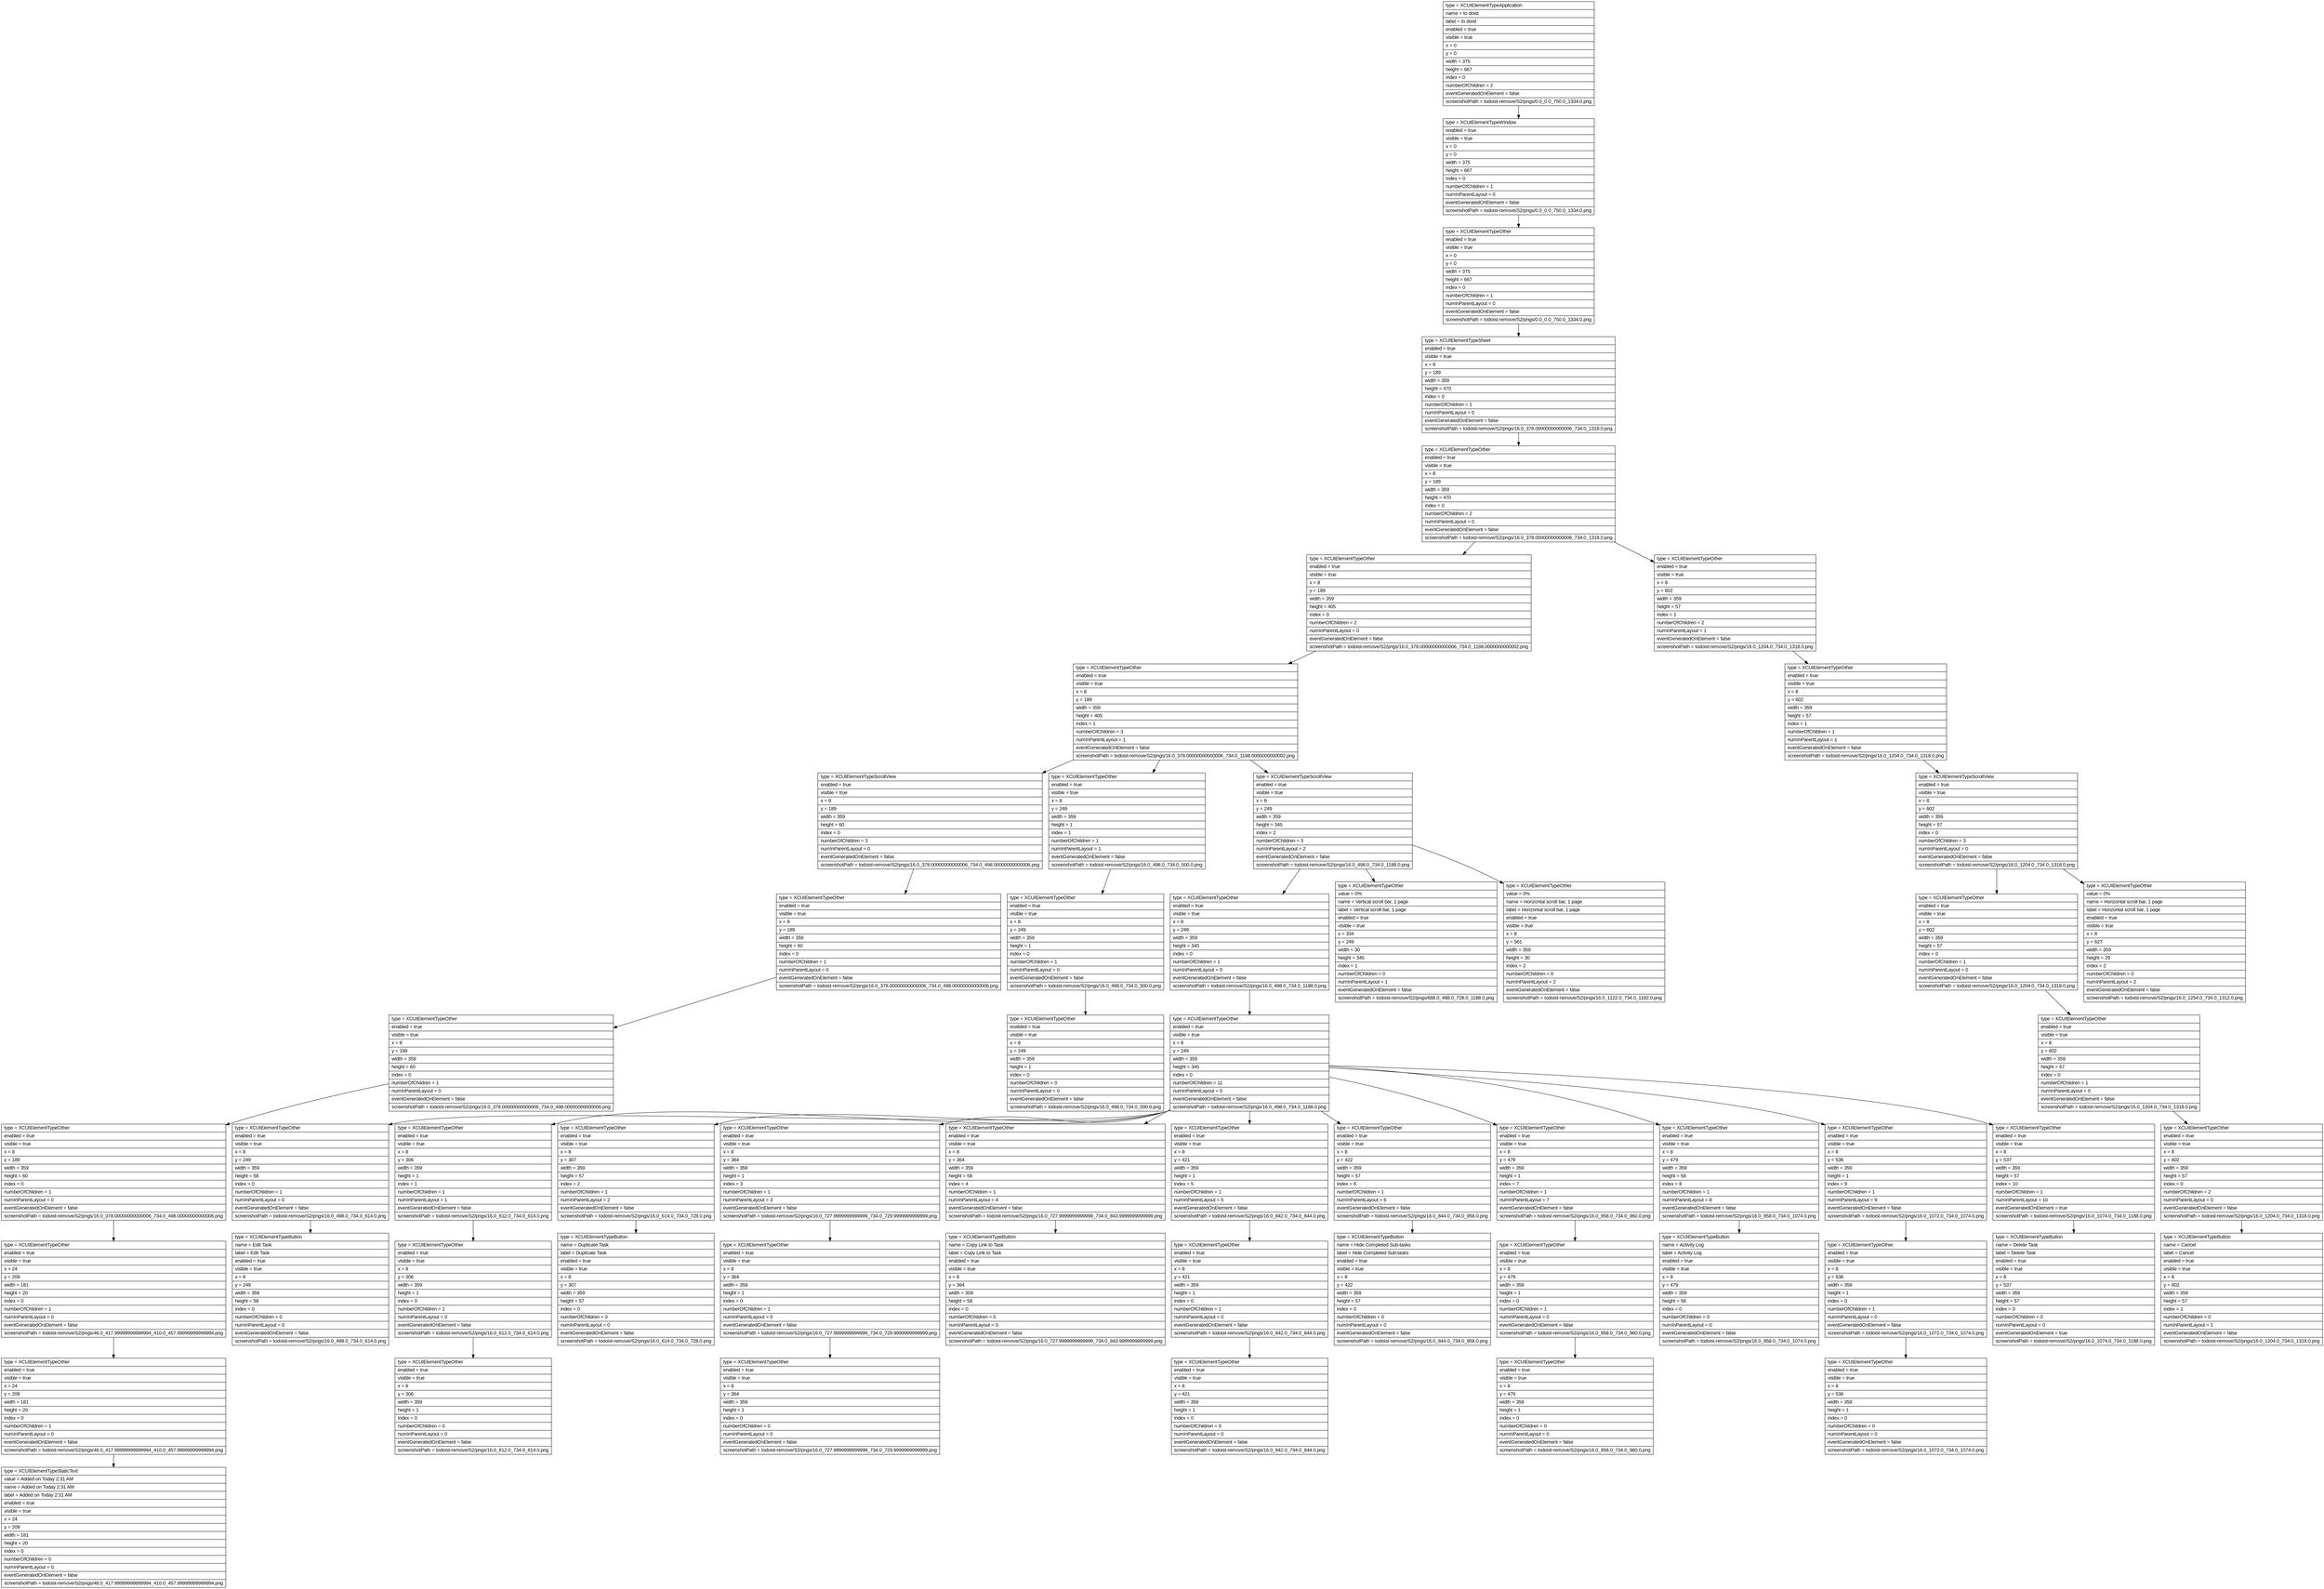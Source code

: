 digraph Layout {

	node [shape=record fontname=Arial];

	0	[label="{type = XCUIElementTypeApplication\l|name = to doist\l|label = to doist\l|enabled = true\l|visible = true\l|x = 0\l|y = 0\l|width = 375\l|height = 667\l|index = 0\l|numberOfChildren = 2\l|eventGeneratedOnElement = false \l|screenshotPath = todoist-remove/S2/pngs/0.0_0.0_750.0_1334.0.png\l}"]
	1	[label="{type = XCUIElementTypeWindow\l|enabled = true\l|visible = true\l|x = 0\l|y = 0\l|width = 375\l|height = 667\l|index = 0\l|numberOfChildren = 1\l|numInParentLayout = 0\l|eventGeneratedOnElement = false \l|screenshotPath = todoist-remove/S2/pngs/0.0_0.0_750.0_1334.0.png\l}"]
	2	[label="{type = XCUIElementTypeOther\l|enabled = true\l|visible = true\l|x = 0\l|y = 0\l|width = 375\l|height = 667\l|index = 0\l|numberOfChildren = 1\l|numInParentLayout = 0\l|eventGeneratedOnElement = false \l|screenshotPath = todoist-remove/S2/pngs/0.0_0.0_750.0_1334.0.png\l}"]
	3	[label="{type = XCUIElementTypeSheet\l|enabled = true\l|visible = true\l|x = 8\l|y = 189\l|width = 359\l|height = 470\l|index = 0\l|numberOfChildren = 1\l|numInParentLayout = 0\l|eventGeneratedOnElement = false \l|screenshotPath = todoist-remove/S2/pngs/16.0_378.00000000000006_734.0_1318.0.png\l}"]
	4	[label="{type = XCUIElementTypeOther\l|enabled = true\l|visible = true\l|x = 8\l|y = 189\l|width = 359\l|height = 470\l|index = 0\l|numberOfChildren = 2\l|numInParentLayout = 0\l|eventGeneratedOnElement = false \l|screenshotPath = todoist-remove/S2/pngs/16.0_378.00000000000006_734.0_1318.0.png\l}"]
	5	[label="{type = XCUIElementTypeOther\l|enabled = true\l|visible = true\l|x = 8\l|y = 189\l|width = 359\l|height = 405\l|index = 0\l|numberOfChildren = 2\l|numInParentLayout = 0\l|eventGeneratedOnElement = false \l|screenshotPath = todoist-remove/S2/pngs/16.0_378.00000000000006_734.0_1188.0000000000002.png\l}"]
	6	[label="{type = XCUIElementTypeOther\l|enabled = true\l|visible = true\l|x = 8\l|y = 602\l|width = 359\l|height = 57\l|index = 1\l|numberOfChildren = 2\l|numInParentLayout = 1\l|eventGeneratedOnElement = false \l|screenshotPath = todoist-remove/S2/pngs/16.0_1204.0_734.0_1318.0.png\l}"]
	7	[label="{type = XCUIElementTypeOther\l|enabled = true\l|visible = true\l|x = 8\l|y = 189\l|width = 359\l|height = 405\l|index = 1\l|numberOfChildren = 3\l|numInParentLayout = 1\l|eventGeneratedOnElement = false \l|screenshotPath = todoist-remove/S2/pngs/16.0_378.00000000000006_734.0_1188.0000000000002.png\l}"]
	8	[label="{type = XCUIElementTypeOther\l|enabled = true\l|visible = true\l|x = 8\l|y = 602\l|width = 359\l|height = 57\l|index = 1\l|numberOfChildren = 1\l|numInParentLayout = 1\l|eventGeneratedOnElement = false \l|screenshotPath = todoist-remove/S2/pngs/16.0_1204.0_734.0_1318.0.png\l}"]
	9	[label="{type = XCUIElementTypeScrollView\l|enabled = true\l|visible = true\l|x = 8\l|y = 189\l|width = 359\l|height = 60\l|index = 0\l|numberOfChildren = 3\l|numInParentLayout = 0\l|eventGeneratedOnElement = false \l|screenshotPath = todoist-remove/S2/pngs/16.0_378.00000000000006_734.0_498.00000000000006.png\l}"]
	10	[label="{type = XCUIElementTypeOther\l|enabled = true\l|visible = true\l|x = 8\l|y = 249\l|width = 359\l|height = 1\l|index = 1\l|numberOfChildren = 1\l|numInParentLayout = 1\l|eventGeneratedOnElement = false \l|screenshotPath = todoist-remove/S2/pngs/16.0_498.0_734.0_500.0.png\l}"]
	11	[label="{type = XCUIElementTypeScrollView\l|enabled = true\l|visible = true\l|x = 8\l|y = 249\l|width = 359\l|height = 345\l|index = 2\l|numberOfChildren = 3\l|numInParentLayout = 2\l|eventGeneratedOnElement = false \l|screenshotPath = todoist-remove/S2/pngs/16.0_498.0_734.0_1188.0.png\l}"]
	12	[label="{type = XCUIElementTypeScrollView\l|enabled = true\l|visible = true\l|x = 8\l|y = 602\l|width = 359\l|height = 57\l|index = 0\l|numberOfChildren = 3\l|numInParentLayout = 0\l|eventGeneratedOnElement = false \l|screenshotPath = todoist-remove/S2/pngs/16.0_1204.0_734.0_1318.0.png\l}"]
	13	[label="{type = XCUIElementTypeOther\l|enabled = true\l|visible = true\l|x = 8\l|y = 189\l|width = 359\l|height = 60\l|index = 0\l|numberOfChildren = 1\l|numInParentLayout = 0\l|eventGeneratedOnElement = false \l|screenshotPath = todoist-remove/S2/pngs/16.0_378.00000000000006_734.0_498.00000000000006.png\l}"]
	14	[label="{type = XCUIElementTypeOther\l|enabled = true\l|visible = true\l|x = 8\l|y = 249\l|width = 359\l|height = 1\l|index = 0\l|numberOfChildren = 1\l|numInParentLayout = 0\l|eventGeneratedOnElement = false \l|screenshotPath = todoist-remove/S2/pngs/16.0_498.0_734.0_500.0.png\l}"]
	15	[label="{type = XCUIElementTypeOther\l|enabled = true\l|visible = true\l|x = 8\l|y = 249\l|width = 359\l|height = 345\l|index = 0\l|numberOfChildren = 1\l|numInParentLayout = 0\l|eventGeneratedOnElement = false \l|screenshotPath = todoist-remove/S2/pngs/16.0_498.0_734.0_1188.0.png\l}"]
	16	[label="{type = XCUIElementTypeOther\l|value = 0%\l|name = Vertical scroll bar, 1 page\l|label = Vertical scroll bar, 1 page\l|enabled = true\l|visible = true\l|x = 334\l|y = 249\l|width = 30\l|height = 345\l|index = 1\l|numberOfChildren = 0\l|numInParentLayout = 1\l|eventGeneratedOnElement = false \l|screenshotPath = todoist-remove/S2/pngs/668.0_498.0_728.0_1188.0.png\l}"]
	17	[label="{type = XCUIElementTypeOther\l|value = 0%\l|name = Horizontal scroll bar, 1 page\l|label = Horizontal scroll bar, 1 page\l|enabled = true\l|visible = true\l|x = 8\l|y = 561\l|width = 359\l|height = 30\l|index = 2\l|numberOfChildren = 0\l|numInParentLayout = 2\l|eventGeneratedOnElement = false \l|screenshotPath = todoist-remove/S2/pngs/16.0_1122.0_734.0_1182.0.png\l}"]
	18	[label="{type = XCUIElementTypeOther\l|enabled = true\l|visible = true\l|x = 8\l|y = 602\l|width = 359\l|height = 57\l|index = 0\l|numberOfChildren = 1\l|numInParentLayout = 0\l|eventGeneratedOnElement = false \l|screenshotPath = todoist-remove/S2/pngs/16.0_1204.0_734.0_1318.0.png\l}"]
	19	[label="{type = XCUIElementTypeOther\l|value = 0%\l|name = Horizontal scroll bar, 1 page\l|label = Horizontal scroll bar, 1 page\l|enabled = true\l|visible = true\l|x = 8\l|y = 627\l|width = 359\l|height = 29\l|index = 2\l|numberOfChildren = 0\l|numInParentLayout = 2\l|eventGeneratedOnElement = false \l|screenshotPath = todoist-remove/S2/pngs/16.0_1254.0_734.0_1312.0.png\l}"]
	20	[label="{type = XCUIElementTypeOther\l|enabled = true\l|visible = true\l|x = 8\l|y = 189\l|width = 359\l|height = 60\l|index = 0\l|numberOfChildren = 1\l|numInParentLayout = 0\l|eventGeneratedOnElement = false \l|screenshotPath = todoist-remove/S2/pngs/16.0_378.00000000000006_734.0_498.00000000000006.png\l}"]
	21	[label="{type = XCUIElementTypeOther\l|enabled = true\l|visible = true\l|x = 8\l|y = 249\l|width = 359\l|height = 1\l|index = 0\l|numberOfChildren = 0\l|numInParentLayout = 0\l|eventGeneratedOnElement = false \l|screenshotPath = todoist-remove/S2/pngs/16.0_498.0_734.0_500.0.png\l}"]
	22	[label="{type = XCUIElementTypeOther\l|enabled = true\l|visible = true\l|x = 8\l|y = 249\l|width = 359\l|height = 345\l|index = 0\l|numberOfChildren = 11\l|numInParentLayout = 0\l|eventGeneratedOnElement = false \l|screenshotPath = todoist-remove/S2/pngs/16.0_498.0_734.0_1188.0.png\l}"]
	23	[label="{type = XCUIElementTypeOther\l|enabled = true\l|visible = true\l|x = 8\l|y = 602\l|width = 359\l|height = 57\l|index = 0\l|numberOfChildren = 1\l|numInParentLayout = 0\l|eventGeneratedOnElement = false \l|screenshotPath = todoist-remove/S2/pngs/16.0_1204.0_734.0_1318.0.png\l}"]
	24	[label="{type = XCUIElementTypeOther\l|enabled = true\l|visible = true\l|x = 8\l|y = 189\l|width = 359\l|height = 60\l|index = 0\l|numberOfChildren = 1\l|numInParentLayout = 0\l|eventGeneratedOnElement = false \l|screenshotPath = todoist-remove/S2/pngs/16.0_378.00000000000006_734.0_498.00000000000006.png\l}"]
	25	[label="{type = XCUIElementTypeOther\l|enabled = true\l|visible = true\l|x = 8\l|y = 249\l|width = 359\l|height = 58\l|index = 0\l|numberOfChildren = 1\l|numInParentLayout = 0\l|eventGeneratedOnElement = false \l|screenshotPath = todoist-remove/S2/pngs/16.0_498.0_734.0_614.0.png\l}"]
	26	[label="{type = XCUIElementTypeOther\l|enabled = true\l|visible = true\l|x = 8\l|y = 306\l|width = 359\l|height = 1\l|index = 1\l|numberOfChildren = 1\l|numInParentLayout = 1\l|eventGeneratedOnElement = false \l|screenshotPath = todoist-remove/S2/pngs/16.0_612.0_734.0_614.0.png\l}"]
	27	[label="{type = XCUIElementTypeOther\l|enabled = true\l|visible = true\l|x = 8\l|y = 307\l|width = 359\l|height = 57\l|index = 2\l|numberOfChildren = 1\l|numInParentLayout = 2\l|eventGeneratedOnElement = false \l|screenshotPath = todoist-remove/S2/pngs/16.0_614.0_734.0_728.0.png\l}"]
	28	[label="{type = XCUIElementTypeOther\l|enabled = true\l|visible = true\l|x = 8\l|y = 364\l|width = 359\l|height = 1\l|index = 3\l|numberOfChildren = 1\l|numInParentLayout = 3\l|eventGeneratedOnElement = false \l|screenshotPath = todoist-remove/S2/pngs/16.0_727.9999999999999_734.0_729.9999999999999.png\l}"]
	29	[label="{type = XCUIElementTypeOther\l|enabled = true\l|visible = true\l|x = 8\l|y = 364\l|width = 359\l|height = 58\l|index = 4\l|numberOfChildren = 1\l|numInParentLayout = 4\l|eventGeneratedOnElement = false \l|screenshotPath = todoist-remove/S2/pngs/16.0_727.9999999999999_734.0_843.9999999999999.png\l}"]
	30	[label="{type = XCUIElementTypeOther\l|enabled = true\l|visible = true\l|x = 8\l|y = 421\l|width = 359\l|height = 1\l|index = 5\l|numberOfChildren = 1\l|numInParentLayout = 5\l|eventGeneratedOnElement = false \l|screenshotPath = todoist-remove/S2/pngs/16.0_842.0_734.0_844.0.png\l}"]
	31	[label="{type = XCUIElementTypeOther\l|enabled = true\l|visible = true\l|x = 8\l|y = 422\l|width = 359\l|height = 57\l|index = 6\l|numberOfChildren = 1\l|numInParentLayout = 6\l|eventGeneratedOnElement = false \l|screenshotPath = todoist-remove/S2/pngs/16.0_844.0_734.0_958.0.png\l}"]
	32	[label="{type = XCUIElementTypeOther\l|enabled = true\l|visible = true\l|x = 8\l|y = 479\l|width = 359\l|height = 1\l|index = 7\l|numberOfChildren = 1\l|numInParentLayout = 7\l|eventGeneratedOnElement = false \l|screenshotPath = todoist-remove/S2/pngs/16.0_958.0_734.0_960.0.png\l}"]
	33	[label="{type = XCUIElementTypeOther\l|enabled = true\l|visible = true\l|x = 8\l|y = 479\l|width = 359\l|height = 58\l|index = 8\l|numberOfChildren = 1\l|numInParentLayout = 8\l|eventGeneratedOnElement = false \l|screenshotPath = todoist-remove/S2/pngs/16.0_958.0_734.0_1074.0.png\l}"]
	34	[label="{type = XCUIElementTypeOther\l|enabled = true\l|visible = true\l|x = 8\l|y = 536\l|width = 359\l|height = 1\l|index = 9\l|numberOfChildren = 1\l|numInParentLayout = 9\l|eventGeneratedOnElement = false \l|screenshotPath = todoist-remove/S2/pngs/16.0_1072.0_734.0_1074.0.png\l}"]
	35	[label="{type = XCUIElementTypeOther\l|enabled = true\l|visible = true\l|x = 8\l|y = 537\l|width = 359\l|height = 57\l|index = 10\l|numberOfChildren = 1\l|numInParentLayout = 10\l|eventGeneratedOnElement = true \l|screenshotPath = todoist-remove/S2/pngs/16.0_1074.0_734.0_1188.0.png\l}"]
	36	[label="{type = XCUIElementTypeOther\l|enabled = true\l|visible = true\l|x = 8\l|y = 602\l|width = 359\l|height = 57\l|index = 0\l|numberOfChildren = 2\l|numInParentLayout = 0\l|eventGeneratedOnElement = false \l|screenshotPath = todoist-remove/S2/pngs/16.0_1204.0_734.0_1318.0.png\l}"]
	37	[label="{type = XCUIElementTypeOther\l|enabled = true\l|visible = true\l|x = 24\l|y = 209\l|width = 181\l|height = 20\l|index = 0\l|numberOfChildren = 1\l|numInParentLayout = 0\l|eventGeneratedOnElement = false \l|screenshotPath = todoist-remove/S2/pngs/48.0_417.99999999999994_410.0_457.99999999999994.png\l}"]
	38	[label="{type = XCUIElementTypeButton\l|name = Edit Task\l|label = Edit Task\l|enabled = true\l|visible = true\l|x = 8\l|y = 249\l|width = 359\l|height = 58\l|index = 0\l|numberOfChildren = 0\l|numInParentLayout = 0\l|eventGeneratedOnElement = false \l|screenshotPath = todoist-remove/S2/pngs/16.0_498.0_734.0_614.0.png\l}"]
	39	[label="{type = XCUIElementTypeOther\l|enabled = true\l|visible = true\l|x = 8\l|y = 306\l|width = 359\l|height = 1\l|index = 0\l|numberOfChildren = 1\l|numInParentLayout = 0\l|eventGeneratedOnElement = false \l|screenshotPath = todoist-remove/S2/pngs/16.0_612.0_734.0_614.0.png\l}"]
	40	[label="{type = XCUIElementTypeButton\l|name = Duplicate Task\l|label = Duplicate Task\l|enabled = true\l|visible = true\l|x = 8\l|y = 307\l|width = 359\l|height = 57\l|index = 0\l|numberOfChildren = 0\l|numInParentLayout = 0\l|eventGeneratedOnElement = false \l|screenshotPath = todoist-remove/S2/pngs/16.0_614.0_734.0_728.0.png\l}"]
	41	[label="{type = XCUIElementTypeOther\l|enabled = true\l|visible = true\l|x = 8\l|y = 364\l|width = 359\l|height = 1\l|index = 0\l|numberOfChildren = 1\l|numInParentLayout = 0\l|eventGeneratedOnElement = false \l|screenshotPath = todoist-remove/S2/pngs/16.0_727.9999999999999_734.0_729.9999999999999.png\l}"]
	42	[label="{type = XCUIElementTypeButton\l|name = Copy Link to Task\l|label = Copy Link to Task\l|enabled = true\l|visible = true\l|x = 8\l|y = 364\l|width = 359\l|height = 58\l|index = 0\l|numberOfChildren = 0\l|numInParentLayout = 0\l|eventGeneratedOnElement = false \l|screenshotPath = todoist-remove/S2/pngs/16.0_727.9999999999999_734.0_843.9999999999999.png\l}"]
	43	[label="{type = XCUIElementTypeOther\l|enabled = true\l|visible = true\l|x = 8\l|y = 421\l|width = 359\l|height = 1\l|index = 0\l|numberOfChildren = 1\l|numInParentLayout = 0\l|eventGeneratedOnElement = false \l|screenshotPath = todoist-remove/S2/pngs/16.0_842.0_734.0_844.0.png\l}"]
	44	[label="{type = XCUIElementTypeButton\l|name = Hide Completed Sub-tasks\l|label = Hide Completed Sub-tasks\l|enabled = true\l|visible = true\l|x = 8\l|y = 422\l|width = 359\l|height = 57\l|index = 0\l|numberOfChildren = 0\l|numInParentLayout = 0\l|eventGeneratedOnElement = false \l|screenshotPath = todoist-remove/S2/pngs/16.0_844.0_734.0_958.0.png\l}"]
	45	[label="{type = XCUIElementTypeOther\l|enabled = true\l|visible = true\l|x = 8\l|y = 479\l|width = 359\l|height = 1\l|index = 0\l|numberOfChildren = 1\l|numInParentLayout = 0\l|eventGeneratedOnElement = false \l|screenshotPath = todoist-remove/S2/pngs/16.0_958.0_734.0_960.0.png\l}"]
	46	[label="{type = XCUIElementTypeButton\l|name = Activity Log\l|label = Activity Log\l|enabled = true\l|visible = true\l|x = 8\l|y = 479\l|width = 359\l|height = 58\l|index = 0\l|numberOfChildren = 0\l|numInParentLayout = 0\l|eventGeneratedOnElement = false \l|screenshotPath = todoist-remove/S2/pngs/16.0_958.0_734.0_1074.0.png\l}"]
	47	[label="{type = XCUIElementTypeOther\l|enabled = true\l|visible = true\l|x = 8\l|y = 536\l|width = 359\l|height = 1\l|index = 0\l|numberOfChildren = 1\l|numInParentLayout = 0\l|eventGeneratedOnElement = false \l|screenshotPath = todoist-remove/S2/pngs/16.0_1072.0_734.0_1074.0.png\l}"]
	48	[label="{type = XCUIElementTypeButton\l|name = Delete Task\l|label = Delete Task\l|enabled = true\l|visible = true\l|x = 8\l|y = 537\l|width = 359\l|height = 57\l|index = 0\l|numberOfChildren = 0\l|numInParentLayout = 0\l|eventGeneratedOnElement = true \l|screenshotPath = todoist-remove/S2/pngs/16.0_1074.0_734.0_1188.0.png\l}"]
	49	[label="{type = XCUIElementTypeButton\l|name = Cancel\l|label = Cancel\l|enabled = true\l|visible = true\l|x = 8\l|y = 602\l|width = 359\l|height = 57\l|index = 1\l|numberOfChildren = 0\l|numInParentLayout = 1\l|eventGeneratedOnElement = false \l|screenshotPath = todoist-remove/S2/pngs/16.0_1204.0_734.0_1318.0.png\l}"]
	50	[label="{type = XCUIElementTypeOther\l|enabled = true\l|visible = true\l|x = 24\l|y = 209\l|width = 181\l|height = 20\l|index = 0\l|numberOfChildren = 1\l|numInParentLayout = 0\l|eventGeneratedOnElement = false \l|screenshotPath = todoist-remove/S2/pngs/48.0_417.99999999999994_410.0_457.99999999999994.png\l}"]
	51	[label="{type = XCUIElementTypeOther\l|enabled = true\l|visible = true\l|x = 8\l|y = 306\l|width = 359\l|height = 1\l|index = 0\l|numberOfChildren = 0\l|numInParentLayout = 0\l|eventGeneratedOnElement = false \l|screenshotPath = todoist-remove/S2/pngs/16.0_612.0_734.0_614.0.png\l}"]
	52	[label="{type = XCUIElementTypeOther\l|enabled = true\l|visible = true\l|x = 8\l|y = 364\l|width = 359\l|height = 1\l|index = 0\l|numberOfChildren = 0\l|numInParentLayout = 0\l|eventGeneratedOnElement = false \l|screenshotPath = todoist-remove/S2/pngs/16.0_727.9999999999999_734.0_729.9999999999999.png\l}"]
	53	[label="{type = XCUIElementTypeOther\l|enabled = true\l|visible = true\l|x = 8\l|y = 421\l|width = 359\l|height = 1\l|index = 0\l|numberOfChildren = 0\l|numInParentLayout = 0\l|eventGeneratedOnElement = false \l|screenshotPath = todoist-remove/S2/pngs/16.0_842.0_734.0_844.0.png\l}"]
	54	[label="{type = XCUIElementTypeOther\l|enabled = true\l|visible = true\l|x = 8\l|y = 479\l|width = 359\l|height = 1\l|index = 0\l|numberOfChildren = 0\l|numInParentLayout = 0\l|eventGeneratedOnElement = false \l|screenshotPath = todoist-remove/S2/pngs/16.0_958.0_734.0_960.0.png\l}"]
	55	[label="{type = XCUIElementTypeOther\l|enabled = true\l|visible = true\l|x = 8\l|y = 536\l|width = 359\l|height = 1\l|index = 0\l|numberOfChildren = 0\l|numInParentLayout = 0\l|eventGeneratedOnElement = false \l|screenshotPath = todoist-remove/S2/pngs/16.0_1072.0_734.0_1074.0.png\l}"]
	56	[label="{type = XCUIElementTypeStaticText\l|value = Added on Today 2:31 AM\l|name = Added on Today 2:31 AM\l|label = Added on Today 2:31 AM\l|enabled = true\l|visible = true\l|x = 24\l|y = 209\l|width = 181\l|height = 20\l|index = 0\l|numberOfChildren = 0\l|numInParentLayout = 0\l|eventGeneratedOnElement = false \l|screenshotPath = todoist-remove/S2/pngs/48.0_417.99999999999994_410.0_457.99999999999994.png\l}"]


	0 -> 1
	1 -> 2
	2 -> 3
	3 -> 4
	4 -> 5
	4 -> 6
	5 -> 7
	6 -> 8
	7 -> 9
	7 -> 10
	7 -> 11
	8 -> 12
	9 -> 13
	10 -> 14
	11 -> 15
	11 -> 16
	11 -> 17
	12 -> 18
	12 -> 19
	13 -> 20
	14 -> 21
	15 -> 22
	18 -> 23
	20 -> 24
	22 -> 25
	22 -> 26
	22 -> 27
	22 -> 28
	22 -> 29
	22 -> 30
	22 -> 31
	22 -> 32
	22 -> 33
	22 -> 34
	22 -> 35
	23 -> 36
	24 -> 37
	25 -> 38
	26 -> 39
	27 -> 40
	28 -> 41
	29 -> 42
	30 -> 43
	31 -> 44
	32 -> 45
	33 -> 46
	34 -> 47
	35 -> 48
	36 -> 49
	37 -> 50
	39 -> 51
	41 -> 52
	43 -> 53
	45 -> 54
	47 -> 55
	50 -> 56


}
